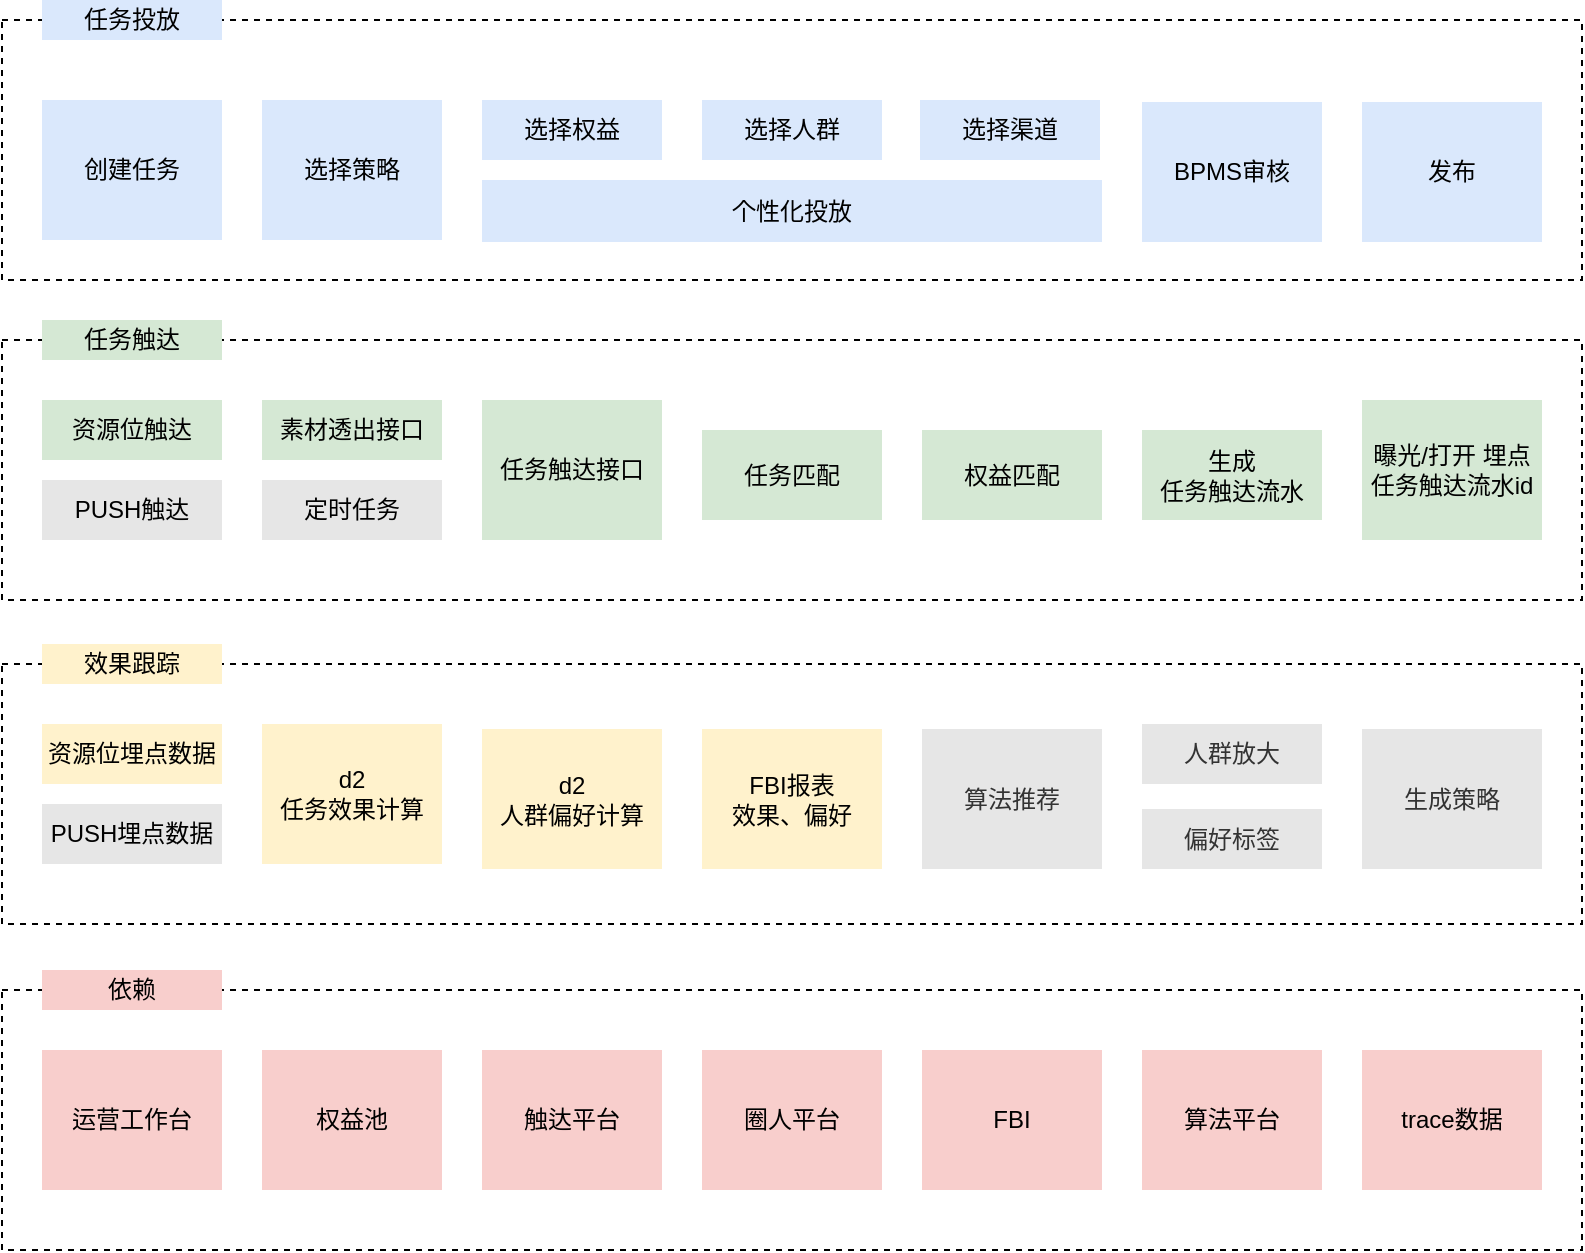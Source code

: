<mxfile version="13.3.0" type="github" pages="5">
  <diagram id="C5RBs43oDa-KdzZeNtuy" name="应用架构">
    <mxGraphModel dx="1152" dy="591" grid="1" gridSize="10" guides="1" tooltips="1" connect="1" arrows="1" fold="1" page="1" pageScale="1" pageWidth="827" pageHeight="1169" math="0" shadow="0">
      <root>
        <mxCell id="WIyWlLk6GJQsqaUBKTNV-0" />
        <mxCell id="WIyWlLk6GJQsqaUBKTNV-1" parent="WIyWlLk6GJQsqaUBKTNV-0" />
        <mxCell id="9ovW3u5wsRPhVOZ_OJPM-5" value="" style="rounded=0;whiteSpace=wrap;html=1;dashed=1;" parent="WIyWlLk6GJQsqaUBKTNV-1" vertex="1">
          <mxGeometry x="19" y="40" width="790" height="130" as="geometry" />
        </mxCell>
        <mxCell id="9ovW3u5wsRPhVOZ_OJPM-0" value="创建任务" style="rounded=0;whiteSpace=wrap;html=1;fillColor=#dae8fc;strokeColor=none;" parent="WIyWlLk6GJQsqaUBKTNV-1" vertex="1">
          <mxGeometry x="39" y="80" width="90" height="70" as="geometry" />
        </mxCell>
        <mxCell id="9ovW3u5wsRPhVOZ_OJPM-1" value="选择人群" style="rounded=0;whiteSpace=wrap;html=1;fillColor=#dae8fc;strokeColor=none;" parent="WIyWlLk6GJQsqaUBKTNV-1" vertex="1">
          <mxGeometry x="369" y="80" width="90" height="30" as="geometry" />
        </mxCell>
        <mxCell id="9ovW3u5wsRPhVOZ_OJPM-2" value="BPMS审核" style="rounded=0;whiteSpace=wrap;html=1;fillColor=#dae8fc;strokeColor=none;" parent="WIyWlLk6GJQsqaUBKTNV-1" vertex="1">
          <mxGeometry x="589" y="81" width="90" height="70" as="geometry" />
        </mxCell>
        <mxCell id="9ovW3u5wsRPhVOZ_OJPM-6" value="任务投放" style="rounded=0;whiteSpace=wrap;html=1;fillColor=#dae8fc;strokeColor=none;" parent="WIyWlLk6GJQsqaUBKTNV-1" vertex="1">
          <mxGeometry x="39" y="30" width="90" height="20" as="geometry" />
        </mxCell>
        <mxCell id="9ovW3u5wsRPhVOZ_OJPM-7" value="选择策略" style="rounded=0;whiteSpace=wrap;html=1;fillColor=#dae8fc;strokeColor=none;" parent="WIyWlLk6GJQsqaUBKTNV-1" vertex="1">
          <mxGeometry x="149" y="80" width="90" height="70" as="geometry" />
        </mxCell>
        <mxCell id="9ovW3u5wsRPhVOZ_OJPM-8" value="选择渠道" style="rounded=0;whiteSpace=wrap;html=1;fillColor=#dae8fc;strokeColor=none;" parent="WIyWlLk6GJQsqaUBKTNV-1" vertex="1">
          <mxGeometry x="478" y="80" width="90" height="30" as="geometry" />
        </mxCell>
        <mxCell id="9ovW3u5wsRPhVOZ_OJPM-9" value="选择权益" style="rounded=0;whiteSpace=wrap;html=1;fillColor=#dae8fc;strokeColor=none;" parent="WIyWlLk6GJQsqaUBKTNV-1" vertex="1">
          <mxGeometry x="259" y="80" width="90" height="30" as="geometry" />
        </mxCell>
        <mxCell id="9ovW3u5wsRPhVOZ_OJPM-10" value="个性化投放" style="rounded=0;whiteSpace=wrap;html=1;fillColor=#dae8fc;strokeColor=none;" parent="WIyWlLk6GJQsqaUBKTNV-1" vertex="1">
          <mxGeometry x="259" y="120" width="310" height="31" as="geometry" />
        </mxCell>
        <mxCell id="9ovW3u5wsRPhVOZ_OJPM-11" value="发布" style="rounded=0;whiteSpace=wrap;html=1;fillColor=#dae8fc;strokeColor=none;" parent="WIyWlLk6GJQsqaUBKTNV-1" vertex="1">
          <mxGeometry x="699" y="81" width="90" height="70" as="geometry" />
        </mxCell>
        <mxCell id="9ovW3u5wsRPhVOZ_OJPM-12" value="" style="rounded=0;whiteSpace=wrap;html=1;dashed=1;" parent="WIyWlLk6GJQsqaUBKTNV-1" vertex="1">
          <mxGeometry x="19" y="200" width="790" height="130" as="geometry" />
        </mxCell>
        <mxCell id="9ovW3u5wsRPhVOZ_OJPM-16" value="任务触达" style="rounded=0;whiteSpace=wrap;html=1;fillColor=#d5e8d4;strokeColor=none;" parent="WIyWlLk6GJQsqaUBKTNV-1" vertex="1">
          <mxGeometry x="39" y="190" width="90" height="20" as="geometry" />
        </mxCell>
        <mxCell id="9ovW3u5wsRPhVOZ_OJPM-26" value="资源位触达" style="rounded=0;whiteSpace=wrap;html=1;fillColor=#d5e8d4;strokeColor=none;" parent="WIyWlLk6GJQsqaUBKTNV-1" vertex="1">
          <mxGeometry x="39" y="230" width="90" height="30" as="geometry" />
        </mxCell>
        <mxCell id="9ovW3u5wsRPhVOZ_OJPM-27" value="素材透出接口" style="rounded=0;whiteSpace=wrap;html=1;fillColor=#d5e8d4;strokeColor=none;" parent="WIyWlLk6GJQsqaUBKTNV-1" vertex="1">
          <mxGeometry x="149" y="230" width="90" height="30" as="geometry" />
        </mxCell>
        <mxCell id="9ovW3u5wsRPhVOZ_OJPM-28" value="任务触达接口" style="rounded=0;whiteSpace=wrap;html=1;fillColor=#d5e8d4;strokeColor=none;" parent="WIyWlLk6GJQsqaUBKTNV-1" vertex="1">
          <mxGeometry x="259" y="230" width="90" height="70" as="geometry" />
        </mxCell>
        <mxCell id="9ovW3u5wsRPhVOZ_OJPM-29" value="PUSH触达" style="rounded=0;whiteSpace=wrap;html=1;fillColor=#E6E6E6;strokeColor=none;" parent="WIyWlLk6GJQsqaUBKTNV-1" vertex="1">
          <mxGeometry x="39" y="270" width="90" height="30" as="geometry" />
        </mxCell>
        <mxCell id="9ovW3u5wsRPhVOZ_OJPM-30" value="定时任务" style="rounded=0;whiteSpace=wrap;html=1;fillColor=#E6E6E6;strokeColor=none;" parent="WIyWlLk6GJQsqaUBKTNV-1" vertex="1">
          <mxGeometry x="149" y="270" width="90" height="30" as="geometry" />
        </mxCell>
        <mxCell id="9ovW3u5wsRPhVOZ_OJPM-31" value="任务匹配" style="rounded=0;whiteSpace=wrap;html=1;fillColor=#d5e8d4;strokeColor=none;" parent="WIyWlLk6GJQsqaUBKTNV-1" vertex="1">
          <mxGeometry x="369" y="245" width="90" height="45" as="geometry" />
        </mxCell>
        <mxCell id="9ovW3u5wsRPhVOZ_OJPM-32" value="权益匹配" style="rounded=0;whiteSpace=wrap;html=1;fillColor=#d5e8d4;strokeColor=none;" parent="WIyWlLk6GJQsqaUBKTNV-1" vertex="1">
          <mxGeometry x="479" y="245" width="90" height="45" as="geometry" />
        </mxCell>
        <mxCell id="9ovW3u5wsRPhVOZ_OJPM-35" value="生成&lt;br&gt;任务触达流水" style="rounded=0;whiteSpace=wrap;html=1;fillColor=#d5e8d4;strokeColor=none;" parent="WIyWlLk6GJQsqaUBKTNV-1" vertex="1">
          <mxGeometry x="589" y="245" width="90" height="45" as="geometry" />
        </mxCell>
        <mxCell id="9ovW3u5wsRPhVOZ_OJPM-36" value="曝光/打开 埋点任务触达流水id" style="rounded=0;whiteSpace=wrap;html=1;fillColor=#d5e8d4;strokeColor=none;" parent="WIyWlLk6GJQsqaUBKTNV-1" vertex="1">
          <mxGeometry x="699" y="230" width="90" height="70" as="geometry" />
        </mxCell>
        <mxCell id="9ovW3u5wsRPhVOZ_OJPM-38" value="" style="rounded=0;whiteSpace=wrap;html=1;dashed=1;" parent="WIyWlLk6GJQsqaUBKTNV-1" vertex="1">
          <mxGeometry x="19" y="362" width="790" height="130" as="geometry" />
        </mxCell>
        <mxCell id="9ovW3u5wsRPhVOZ_OJPM-39" value="效果跟踪" style="rounded=0;whiteSpace=wrap;html=1;fillColor=#fff2cc;strokeColor=none;" parent="WIyWlLk6GJQsqaUBKTNV-1" vertex="1">
          <mxGeometry x="39" y="352" width="90" height="20" as="geometry" />
        </mxCell>
        <mxCell id="9ovW3u5wsRPhVOZ_OJPM-40" value="资源位埋点数据" style="rounded=0;whiteSpace=wrap;html=1;fillColor=#fff2cc;strokeColor=none;" parent="WIyWlLk6GJQsqaUBKTNV-1" vertex="1">
          <mxGeometry x="39" y="392" width="90" height="30" as="geometry" />
        </mxCell>
        <mxCell id="9ovW3u5wsRPhVOZ_OJPM-42" value="d2&lt;br&gt;任务效果计算" style="rounded=0;whiteSpace=wrap;html=1;fillColor=#fff2cc;strokeColor=none;" parent="WIyWlLk6GJQsqaUBKTNV-1" vertex="1">
          <mxGeometry x="149" y="392" width="90" height="70" as="geometry" />
        </mxCell>
        <mxCell id="9ovW3u5wsRPhVOZ_OJPM-43" value="PUSH埋点数据" style="rounded=0;whiteSpace=wrap;html=1;fillColor=#E6E6E6;strokeColor=none;" parent="WIyWlLk6GJQsqaUBKTNV-1" vertex="1">
          <mxGeometry x="39" y="432" width="90" height="30" as="geometry" />
        </mxCell>
        <mxCell id="9ovW3u5wsRPhVOZ_OJPM-48" value="算法推荐" style="rounded=0;whiteSpace=wrap;html=1;fillColor=#E6E6E6;strokeColor=none;fontColor=#333333;" parent="WIyWlLk6GJQsqaUBKTNV-1" vertex="1">
          <mxGeometry x="479" y="394.5" width="90" height="70" as="geometry" />
        </mxCell>
        <mxCell id="9ovW3u5wsRPhVOZ_OJPM-60" value="d2&lt;br&gt;人群偏好计算" style="rounded=0;whiteSpace=wrap;html=1;fillColor=#fff2cc;strokeColor=none;" parent="WIyWlLk6GJQsqaUBKTNV-1" vertex="1">
          <mxGeometry x="259" y="394.5" width="90" height="70" as="geometry" />
        </mxCell>
        <mxCell id="9ovW3u5wsRPhVOZ_OJPM-62" value="FBI报表&lt;br&gt;效果、偏好" style="rounded=0;whiteSpace=wrap;html=1;fillColor=#fff2cc;strokeColor=none;" parent="WIyWlLk6GJQsqaUBKTNV-1" vertex="1">
          <mxGeometry x="369" y="394.5" width="90" height="70" as="geometry" />
        </mxCell>
        <mxCell id="9ovW3u5wsRPhVOZ_OJPM-63" value="人群放大" style="rounded=0;whiteSpace=wrap;html=1;fillColor=#E6E6E6;strokeColor=none;fontColor=#333333;" parent="WIyWlLk6GJQsqaUBKTNV-1" vertex="1">
          <mxGeometry x="589" y="392" width="90" height="30" as="geometry" />
        </mxCell>
        <mxCell id="9ovW3u5wsRPhVOZ_OJPM-64" value="生成策略" style="rounded=0;whiteSpace=wrap;html=1;fillColor=#E6E6E6;strokeColor=none;fontColor=#333333;" parent="WIyWlLk6GJQsqaUBKTNV-1" vertex="1">
          <mxGeometry x="699" y="394.5" width="90" height="70" as="geometry" />
        </mxCell>
        <mxCell id="9ovW3u5wsRPhVOZ_OJPM-65" value="偏好标签" style="rounded=0;whiteSpace=wrap;html=1;fillColor=#E6E6E6;strokeColor=none;fontColor=#333333;" parent="WIyWlLk6GJQsqaUBKTNV-1" vertex="1">
          <mxGeometry x="589" y="434.5" width="90" height="30" as="geometry" />
        </mxCell>
        <mxCell id="H4fOXFr-arFQLoANJNRy-0" value="" style="rounded=0;whiteSpace=wrap;html=1;dashed=1;" parent="WIyWlLk6GJQsqaUBKTNV-1" vertex="1">
          <mxGeometry x="19" y="525" width="790" height="130" as="geometry" />
        </mxCell>
        <mxCell id="H4fOXFr-arFQLoANJNRy-1" value="依赖" style="rounded=0;whiteSpace=wrap;html=1;fillColor=#f8cecc;strokeColor=none;" parent="WIyWlLk6GJQsqaUBKTNV-1" vertex="1">
          <mxGeometry x="39" y="515" width="90" height="20" as="geometry" />
        </mxCell>
        <mxCell id="H4fOXFr-arFQLoANJNRy-3" value="触达平台" style="rounded=0;whiteSpace=wrap;html=1;fillColor=#f8cecc;strokeColor=none;" parent="WIyWlLk6GJQsqaUBKTNV-1" vertex="1">
          <mxGeometry x="259" y="555" width="90" height="70" as="geometry" />
        </mxCell>
        <mxCell id="H4fOXFr-arFQLoANJNRy-6" value="圈人平台" style="rounded=0;whiteSpace=wrap;html=1;fillColor=#f8cecc;strokeColor=none;" parent="WIyWlLk6GJQsqaUBKTNV-1" vertex="1">
          <mxGeometry x="369" y="555" width="90" height="70" as="geometry" />
        </mxCell>
        <mxCell id="H4fOXFr-arFQLoANJNRy-7" value="FBI" style="rounded=0;whiteSpace=wrap;html=1;fillColor=#f8cecc;strokeColor=none;" parent="WIyWlLk6GJQsqaUBKTNV-1" vertex="1">
          <mxGeometry x="479" y="555" width="90" height="70" as="geometry" />
        </mxCell>
        <mxCell id="H4fOXFr-arFQLoANJNRy-11" value="权益池" style="rounded=0;whiteSpace=wrap;html=1;fillColor=#f8cecc;strokeColor=none;" parent="WIyWlLk6GJQsqaUBKTNV-1" vertex="1">
          <mxGeometry x="149" y="555" width="90" height="70" as="geometry" />
        </mxCell>
        <mxCell id="H4fOXFr-arFQLoANJNRy-14" value="算法平台" style="rounded=0;whiteSpace=wrap;html=1;fillColor=#f8cecc;strokeColor=none;" parent="WIyWlLk6GJQsqaUBKTNV-1" vertex="1">
          <mxGeometry x="589" y="555" width="90" height="70" as="geometry" />
        </mxCell>
        <mxCell id="H4fOXFr-arFQLoANJNRy-15" value="运营工作台" style="rounded=0;whiteSpace=wrap;html=1;fillColor=#f8cecc;strokeColor=none;" parent="WIyWlLk6GJQsqaUBKTNV-1" vertex="1">
          <mxGeometry x="39" y="555" width="90" height="70" as="geometry" />
        </mxCell>
        <mxCell id="H4fOXFr-arFQLoANJNRy-16" value="trace数据" style="rounded=0;whiteSpace=wrap;html=1;fillColor=#f8cecc;strokeColor=none;" parent="WIyWlLk6GJQsqaUBKTNV-1" vertex="1">
          <mxGeometry x="699" y="555" width="90" height="70" as="geometry" />
        </mxCell>
      </root>
    </mxGraphModel>
  </diagram>
  <diagram id="CDjk4Om2ZdkvhCIMZ349" name="ER图">
    
    <mxGraphModel dx="2306" dy="1131" grid="1" gridSize="10" guides="1" tooltips="1" connect="1" arrows="1" fold="1" page="1" pageScale="1" pageWidth="827" pageHeight="1169" math="0" shadow="0">
      
      <root>
        
        <mxCell id="rNs8w5V5gZENrI2ZMU0C-0" />
        
        <mxCell id="rNs8w5V5gZENrI2ZMU0C-1" parent="rNs8w5V5gZENrI2ZMU0C-0" />
        
        <mxCell id="3-wZ1371RCJKVysMCvjc-0" value="&lt;div style=&quot;box-sizing: border-box ; width: 100% ; background: #e4e4e4 ; padding: 2px&quot;&gt;grow_task（任务表）&lt;/div&gt;&lt;table style=&quot;width: 100% ; font-size: 1em&quot; cellpadding=&quot;2&quot; cellspacing=&quot;0&quot;&gt;&lt;tbody&gt;&lt;tr&gt;&lt;td&gt;PK&lt;/td&gt;&lt;td&gt;id&lt;/td&gt;&lt;/tr&gt;&lt;tr&gt;&lt;td&gt;&lt;br&gt;&lt;/td&gt;&lt;td&gt;name&lt;/td&gt;&lt;/tr&gt;&lt;tr&gt;&lt;td&gt;&lt;br&gt;&lt;/td&gt;&lt;td&gt;type&lt;/td&gt;&lt;/tr&gt;&lt;tr&gt;&lt;td&gt;&lt;/td&gt;&lt;td&gt;status&lt;/td&gt;&lt;/tr&gt;&lt;/tbody&gt;&lt;/table&gt;" style="verticalAlign=top;align=left;overflow=fill;html=1;" parent="rNs8w5V5gZENrI2ZMU0C-1" vertex="1">
          
          <mxGeometry x="100" y="146" width="150" height="90" as="geometry" />
          
        </mxCell>
        
        <mxCell id="3-wZ1371RCJKVysMCvjc-1" value="&lt;div style=&quot;box-sizing: border-box ; width: 100% ; background: #e4e4e4 ; padding: 2px&quot;&gt;grow_task_relation（任务关联表）&lt;/div&gt;&lt;table style=&quot;width: 100% ; font-size: 1em&quot; cellpadding=&quot;2&quot; cellspacing=&quot;0&quot;&gt;&lt;tbody&gt;&lt;tr&gt;&lt;td&gt;PK&lt;/td&gt;&lt;td&gt;id&lt;/td&gt;&lt;/tr&gt;&lt;tr&gt;&lt;td&gt;FK1&lt;/td&gt;&lt;td&gt;grow_task_id&lt;/td&gt;&lt;/tr&gt;&lt;tr&gt;&lt;td&gt;FK2&lt;/td&gt;&lt;td&gt;relation_type&lt;/td&gt;&lt;/tr&gt;&lt;tr&gt;&lt;td&gt;FK2&lt;/td&gt;&lt;td&gt;relation_id&lt;br&gt;&lt;/td&gt;&lt;/tr&gt;&lt;tr&gt;&lt;td&gt;&lt;br&gt;&lt;/td&gt;&lt;td&gt;status&lt;/td&gt;&lt;/tr&gt;&lt;/tbody&gt;&lt;/table&gt;" style="verticalAlign=top;align=left;overflow=fill;html=1;" parent="rNs8w5V5gZENrI2ZMU0C-1" vertex="1">
          
          <mxGeometry x="374" y="125" width="200" height="120" as="geometry" />
          
        </mxCell>
        
        <mxCell id="3-wZ1371RCJKVysMCvjc-8" value="&lt;div style=&quot;box-sizing: border-box ; width: 100% ; background: #e4e4e4 ; padding: 2px&quot;&gt;grow_right（权益表）&lt;/div&gt;&lt;table style=&quot;width: 100% ; font-size: 1em&quot; cellpadding=&quot;2&quot; cellspacing=&quot;0&quot;&gt;&lt;tbody&gt;&lt;tr&gt;&lt;td&gt;PK&lt;/td&gt;&lt;td&gt;id&lt;/td&gt;&lt;/tr&gt;&lt;tr&gt;&lt;td&gt;&lt;br&gt;&lt;/td&gt;&lt;td&gt;name&lt;/td&gt;&lt;/tr&gt;&lt;tr&gt;&lt;td&gt;FK1&lt;/td&gt;&lt;td&gt;relation_type&lt;/td&gt;&lt;/tr&gt;&lt;tr&gt;&lt;td&gt;FK1&lt;/td&gt;&lt;td&gt;relation_id&lt;br&gt;&lt;/td&gt;&lt;/tr&gt;&lt;tr&gt;&lt;td&gt;&lt;br&gt;&lt;/td&gt;&lt;td&gt;type&lt;/td&gt;&lt;/tr&gt;&lt;tr&gt;&lt;td&gt;&lt;br&gt;&lt;/td&gt;&lt;td&gt;status&lt;/td&gt;&lt;/tr&gt;&lt;/tbody&gt;&lt;/table&gt;" style="verticalAlign=top;align=left;overflow=fill;html=1;" parent="rNs8w5V5gZENrI2ZMU0C-1" vertex="1">
          
          <mxGeometry x="706" y="10" width="180" height="130" as="geometry" />
          
        </mxCell>
        
        <mxCell id="3-wZ1371RCJKVysMCvjc-9" value="&lt;div style=&quot;box-sizing: border-box ; width: 100% ; background: #e4e4e4 ; padding: 2px&quot;&gt;grow_crowd（人群表）&lt;/div&gt;&lt;table style=&quot;width: 100% ; font-size: 1em&quot; cellpadding=&quot;2&quot; cellspacing=&quot;0&quot;&gt;&lt;tbody&gt;&lt;tr&gt;&lt;td&gt;PK&lt;/td&gt;&lt;td&gt;id&lt;/td&gt;&lt;/tr&gt;&lt;tr&gt;&lt;td&gt;FK1&lt;/td&gt;&lt;td&gt;crowd_id&lt;/td&gt;&lt;/tr&gt;&lt;tr&gt;&lt;td&gt;&lt;/td&gt;&lt;td&gt;name&lt;/td&gt;&lt;/tr&gt;&lt;tr&gt;&lt;td&gt;&lt;br&gt;&lt;/td&gt;&lt;td&gt;status&lt;/td&gt;&lt;/tr&gt;&lt;/tbody&gt;&lt;/table&gt;" style="verticalAlign=top;align=left;overflow=fill;html=1;" parent="rNs8w5V5gZENrI2ZMU0C-1" vertex="1">
          
          <mxGeometry x="706" y="170" width="180" height="100" as="geometry" />
          
        </mxCell>
        
        <mxCell id="3-wZ1371RCJKVysMCvjc-10" value="&lt;div style=&quot;box-sizing: border-box ; width: 100% ; background: #e4e4e4 ; padding: 2px&quot;&gt;grow_channel（渠道表）&lt;/div&gt;&lt;table style=&quot;width: 100% ; font-size: 1em&quot; cellpadding=&quot;2&quot; cellspacing=&quot;0&quot;&gt;&lt;tbody&gt;&lt;tr&gt;&lt;td&gt;PK&lt;/td&gt;&lt;td&gt;id&lt;/td&gt;&lt;/tr&gt;&lt;tr&gt;&lt;td&gt;&lt;br&gt;&lt;/td&gt;&lt;td&gt;name&lt;/td&gt;&lt;/tr&gt;&lt;tr&gt;&lt;td&gt;&lt;/td&gt;&lt;td&gt;type&lt;/td&gt;&lt;/tr&gt;&lt;tr&gt;&lt;td&gt;&lt;br&gt;&lt;/td&gt;&lt;td&gt;status&lt;/td&gt;&lt;/tr&gt;&lt;/tbody&gt;&lt;/table&gt;" style="verticalAlign=top;align=left;overflow=fill;html=1;" parent="rNs8w5V5gZENrI2ZMU0C-1" vertex="1">
          
          <mxGeometry x="706" y="300" width="180" height="90" as="geometry" />
          
        </mxCell>
        
        <mxCell id="3-wZ1371RCJKVysMCvjc-11" value="&lt;div style=&quot;box-sizing: border-box ; width: 100% ; background: #e4e4e4 ; padding: 2px&quot;&gt;grow_task_touch_detail（任务触达流水表）&lt;/div&gt;&lt;table style=&quot;width: 100% ; font-size: 1em&quot; cellpadding=&quot;2&quot; cellspacing=&quot;0&quot;&gt;&lt;tbody&gt;&lt;tr&gt;&lt;td&gt;PK&lt;/td&gt;&lt;td&gt;id&lt;/td&gt;&lt;/tr&gt;&lt;tr&gt;&lt;td&gt;&lt;br&gt;&lt;/td&gt;&lt;td&gt;user_id&lt;/td&gt;&lt;/tr&gt;&lt;tr&gt;&lt;td&gt;FK1&lt;/td&gt;&lt;td&gt;grow_task_id&lt;/td&gt;&lt;/tr&gt;&lt;tr&gt;&lt;td&gt;FK2&lt;br&gt;&lt;/td&gt;&lt;td&gt;grow_channel_id&lt;br&gt;&lt;/td&gt;&lt;/tr&gt;&lt;tr&gt;&lt;td&gt;FK3&lt;/td&gt;&lt;td&gt;grow_crowd_id&lt;br&gt;&lt;/td&gt;&lt;/tr&gt;&lt;tr&gt;&lt;td&gt;FK4&lt;/td&gt;&lt;td&gt;grow_right_id&lt;br&gt;&lt;/td&gt;&lt;/tr&gt;&lt;tr&gt;&lt;td&gt;&lt;br&gt;&lt;/td&gt;&lt;td&gt;&lt;br&gt;&lt;/td&gt;&lt;/tr&gt;&lt;tr&gt;&lt;td&gt;&lt;br&gt;&lt;/td&gt;&lt;td&gt;&lt;br&gt;&lt;/td&gt;&lt;/tr&gt;&lt;/tbody&gt;&lt;/table&gt;" style="verticalAlign=top;align=left;overflow=fill;html=1;" parent="rNs8w5V5gZENrI2ZMU0C-1" vertex="1">
          
          <mxGeometry x="374" y="340" width="240" height="140" as="geometry" />
          
        </mxCell>
        
        <mxCell id="3-wZ1371RCJKVysMCvjc-12" value="" style="endArrow=open;html=1;endSize=12;startArrow=diamondThin;startSize=14;startFill=0;edgeStyle=orthogonalEdgeStyle;entryX=1;entryY=0.333;entryDx=0;entryDy=0;entryPerimeter=0;" parent="rNs8w5V5gZENrI2ZMU0C-1" edge="1">
          
          <mxGeometry relative="1" as="geometry">
            
            <mxPoint x="364" y="170" as="sourcePoint" />
            
            <mxPoint x="254" y="169.97" as="targetPoint" />
            
          </mxGeometry>
          
        </mxCell>
        
        <mxCell id="3-wZ1371RCJKVysMCvjc-13" value="0..n" style="resizable=0;html=1;align=left;verticalAlign=top;labelBackgroundColor=#ffffff;fontSize=10;" parent="3-wZ1371RCJKVysMCvjc-12" connectable="0" vertex="1">
          
          <mxGeometry x="-1" relative="1" as="geometry">
            
            <mxPoint x="-30" as="offset" />
            
          </mxGeometry>
          
        </mxCell>
        
        <mxCell id="3-wZ1371RCJKVysMCvjc-14" value="1" style="resizable=0;html=1;align=right;verticalAlign=top;labelBackgroundColor=#ffffff;fontSize=10;" parent="3-wZ1371RCJKVysMCvjc-12" connectable="0" vertex="1">
          
          <mxGeometry x="1" relative="1" as="geometry">
            
            <mxPoint x="20" as="offset" />
            
          </mxGeometry>
          
        </mxCell>
        
        <mxCell id="3-wZ1371RCJKVysMCvjc-19" value="" style="endArrow=block;endFill=1;html=1;edgeStyle=orthogonalEdgeStyle;align=left;verticalAlign=top;entryX=0;entryY=0.25;entryDx=0;entryDy=0;" parent="rNs8w5V5gZENrI2ZMU0C-1" target="3-wZ1371RCJKVysMCvjc-8" edge="1">
          
          <mxGeometry x="-1" relative="1" as="geometry">
            
            <mxPoint x="574" y="200" as="sourcePoint" />
            
            <mxPoint x="614" y="110" as="targetPoint" />
            
          </mxGeometry>
          
        </mxCell>
        
        <mxCell id="3-wZ1371RCJKVysMCvjc-20" value="1" style="resizable=0;html=1;align=left;verticalAlign=bottom;labelBackgroundColor=#ffffff;fontSize=10;" parent="3-wZ1371RCJKVysMCvjc-19" connectable="0" vertex="1">
          
          <mxGeometry x="-1" relative="1" as="geometry" />
          
        </mxCell>
        
        <mxCell id="3-wZ1371RCJKVysMCvjc-27" value="" style="endArrow=block;endFill=1;html=1;edgeStyle=orthogonalEdgeStyle;align=left;verticalAlign=top;" parent="rNs8w5V5gZENrI2ZMU0C-1" edge="1">
          
          <mxGeometry x="-1" relative="1" as="geometry">
            
            <mxPoint x="574" y="200" as="sourcePoint" />
            
            <mxPoint x="704" y="200" as="targetPoint" />
            
          </mxGeometry>
          
        </mxCell>
        
        <mxCell id="3-wZ1371RCJKVysMCvjc-28" value="" style="resizable=0;html=1;align=left;verticalAlign=bottom;labelBackgroundColor=#ffffff;fontSize=10;" parent="3-wZ1371RCJKVysMCvjc-27" connectable="0" vertex="1">
          
          <mxGeometry x="-1" relative="1" as="geometry" />
          
        </mxCell>
        
        <mxCell id="3-wZ1371RCJKVysMCvjc-29" value="" style="endArrow=block;endFill=1;html=1;edgeStyle=orthogonalEdgeStyle;align=left;verticalAlign=top;entryX=0;entryY=0.25;entryDx=0;entryDy=0;" parent="rNs8w5V5gZENrI2ZMU0C-1" target="3-wZ1371RCJKVysMCvjc-10" edge="1">
          
          <mxGeometry x="-1" relative="1" as="geometry">
            
            <mxPoint x="574" y="200" as="sourcePoint" />
            
            <mxPoint x="734" y="200" as="targetPoint" />
            
          </mxGeometry>
          
        </mxCell>
        
        <mxCell id="3-wZ1371RCJKVysMCvjc-30" value="1" style="resizable=0;html=1;align=left;verticalAlign=bottom;labelBackgroundColor=#ffffff;fontSize=10;" parent="3-wZ1371RCJKVysMCvjc-29" connectable="0" vertex="1">
          
          <mxGeometry x="-1" relative="1" as="geometry" />
          
        </mxCell>
        
        <mxCell id="3-wZ1371RCJKVysMCvjc-31" value="" style="endArrow=open;html=1;endSize=12;startArrow=diamondThin;startSize=14;startFill=0;edgeStyle=orthogonalEdgeStyle;exitX=-0.021;exitY=0.45;exitDx=0;exitDy=0;exitPerimeter=0;" parent="rNs8w5V5gZENrI2ZMU0C-1" source="3-wZ1371RCJKVysMCvjc-11" edge="1">
          
          <mxGeometry relative="1" as="geometry">
            
            <mxPoint x="264" y="230.03" as="sourcePoint" />
            
            <mxPoint x="254" y="170" as="targetPoint" />
            
            <Array as="points">
              
              <mxPoint x="284" y="403" />
              
              <mxPoint x="284" y="170" />
              
            </Array>
            
          </mxGeometry>
          
        </mxCell>
        
        <mxCell id="3-wZ1371RCJKVysMCvjc-32" value="0..n" style="resizable=0;html=1;align=left;verticalAlign=top;labelBackgroundColor=#ffffff;fontSize=10;" parent="3-wZ1371RCJKVysMCvjc-31" connectable="0" vertex="1">
          
          <mxGeometry x="-1" relative="1" as="geometry">
            
            <mxPoint x="-40" y="-30" as="offset" />
            
          </mxGeometry>
          
        </mxCell>
        
        <mxCell id="3-wZ1371RCJKVysMCvjc-33" value="1" style="resizable=0;html=1;align=right;verticalAlign=top;labelBackgroundColor=#ffffff;fontSize=10;" parent="3-wZ1371RCJKVysMCvjc-31" connectable="0" vertex="1">
          
          <mxGeometry x="1" relative="1" as="geometry">
            
            <mxPoint x="20" as="offset" />
            
          </mxGeometry>
          
        </mxCell>
        
        <mxCell id="3-wZ1371RCJKVysMCvjc-34" value="&lt;div style=&quot;box-sizing: border-box ; width: 100% ; background: #e4e4e4 ; padding: 2px&quot;&gt;dwd_grow_task_result_detail（任务效果流水表）&lt;/div&gt;&lt;table style=&quot;width: 100% ; font-size: 1em&quot; cellpadding=&quot;2&quot; cellspacing=&quot;0&quot;&gt;&lt;tbody&gt;&lt;tr&gt;&lt;td&gt;PK&lt;/td&gt;&lt;td&gt;grow_task_touch_detail_id&lt;/td&gt;&lt;/tr&gt;&lt;tr&gt;&lt;td&gt;&lt;br&gt;&lt;/td&gt;&lt;td&gt;user_id&lt;/td&gt;&lt;/tr&gt;&lt;tr&gt;&lt;td&gt;&lt;/td&gt;&lt;td&gt;grow_task_id&lt;/td&gt;&lt;/tr&gt;&lt;tr&gt;&lt;td&gt;&lt;br&gt;&lt;/td&gt;&lt;td&gt;grow_channel_id&lt;br&gt;&lt;/td&gt;&lt;/tr&gt;&lt;tr&gt;&lt;td&gt;&lt;br&gt;&lt;/td&gt;&lt;td&gt;grow_crowd_id&lt;br&gt;&lt;/td&gt;&lt;/tr&gt;&lt;tr&gt;&lt;td&gt;&lt;br&gt;&lt;/td&gt;&lt;td&gt;grow_right_id&lt;br&gt;&lt;/td&gt;&lt;/tr&gt;&lt;tr&gt;&lt;td&gt;&lt;br&gt;&lt;/td&gt;&lt;td&gt;touch_times&lt;br&gt;&lt;/td&gt;&lt;/tr&gt;&lt;tr&gt;&lt;td&gt;&lt;br&gt;&lt;/td&gt;&lt;td&gt;open_times&lt;br&gt;&lt;/td&gt;&lt;/tr&gt;&lt;tr&gt;&lt;td&gt;&lt;br&gt;&lt;/td&gt;&lt;td&gt;join_times&lt;br&gt;&lt;/td&gt;&lt;/tr&gt;&lt;/tbody&gt;&lt;/table&gt;" style="verticalAlign=top;align=left;overflow=fill;html=1;" parent="rNs8w5V5gZENrI2ZMU0C-1" vertex="1">
          
          <mxGeometry x="100" y="540" width="270" height="210" as="geometry" />
          
        </mxCell>
        
        <mxCell id="3-wZ1371RCJKVysMCvjc-35" value="MYSQL" style="rounded=0;whiteSpace=wrap;html=1;" parent="rNs8w5V5gZENrI2ZMU0C-1" vertex="1">
          
          <mxGeometry width="60" height="90" as="geometry" />
          
        </mxCell>
        
        <mxCell id="3-wZ1371RCJKVysMCvjc-36" value="ODPS" style="rounded=0;whiteSpace=wrap;html=1;" parent="rNs8w5V5gZENrI2ZMU0C-1" vertex="1">
          
          <mxGeometry y="480" width="60" height="100" as="geometry" />
          
        </mxCell>
        
        <mxCell id="3-wZ1371RCJKVysMCvjc-37" value="&lt;div style=&quot;box-sizing: border-box ; width: 100% ; background: #e4e4e4 ; padding: 2px&quot;&gt;dwd_grow_task_result_crowd（人群任务效果表）&lt;/div&gt;&lt;table style=&quot;width: 100% ; font-size: 1em&quot; cellpadding=&quot;2&quot; cellspacing=&quot;0&quot;&gt;&lt;tbody&gt;&lt;tr&gt;&lt;td&gt;&lt;br&gt;&lt;/td&gt;&lt;td&gt;grow_task_id&lt;/td&gt;&lt;/tr&gt;&lt;tr&gt;&lt;td&gt;&lt;br&gt;&lt;/td&gt;&lt;td&gt;grow_crowd_id&lt;/td&gt;&lt;/tr&gt;&lt;tr&gt;&lt;td&gt;&lt;/td&gt;&lt;td&gt;grow_channel_id&lt;/td&gt;&lt;/tr&gt;&lt;tr&gt;&lt;td&gt;&lt;br&gt;&lt;/td&gt;&lt;td&gt;grow_right_id&lt;br&gt;&lt;/td&gt;&lt;/tr&gt;&lt;tr&gt;&lt;td&gt;&lt;br&gt;&lt;/td&gt;&lt;td&gt;touch_times&lt;br&gt;&lt;/td&gt;&lt;/tr&gt;&lt;tr&gt;&lt;td&gt;&lt;br&gt;&lt;/td&gt;&lt;td&gt;touch_percent&lt;br&gt;&lt;/td&gt;&lt;/tr&gt;&lt;tr&gt;&lt;td&gt;&lt;br&gt;&lt;/td&gt;&lt;td&gt;open_times&lt;br&gt;&lt;/td&gt;&lt;/tr&gt;&lt;tr&gt;&lt;td&gt;&lt;br&gt;&lt;/td&gt;&lt;td&gt;open_percent&lt;br&gt;&lt;/td&gt;&lt;/tr&gt;&lt;tr&gt;&lt;td&gt;&lt;br&gt;&lt;/td&gt;&lt;td&gt;join_times&lt;br&gt;&lt;/td&gt;&lt;/tr&gt;&lt;tr&gt;&lt;td&gt;&lt;br&gt;&lt;/td&gt;&lt;td&gt;join_percent&lt;br&gt;&lt;/td&gt;&lt;/tr&gt;&lt;/tbody&gt;&lt;/table&gt;" style="verticalAlign=top;align=left;overflow=fill;html=1;" parent="rNs8w5V5gZENrI2ZMU0C-1" vertex="1">
          
          <mxGeometry x="606" y="540" width="280" height="210" as="geometry" />
          
        </mxCell>
        
        <mxCell id="3-wZ1371RCJKVysMCvjc-38" value="group by" style="endArrow=open;html=1;endSize=12;startArrow=diamondThin;startSize=14;startFill=0;edgeStyle=orthogonalEdgeStyle;entryX=0;entryY=0.25;entryDx=0;entryDy=0;" parent="rNs8w5V5gZENrI2ZMU0C-1" source="3-wZ1371RCJKVysMCvjc-34" target="3-wZ1371RCJKVysMCvjc-37" edge="1">
          
          <mxGeometry relative="1" as="geometry">
            
            <mxPoint x="370" y="645" as="sourcePoint" />
            
            <mxPoint x="530" y="645" as="targetPoint" />
            
          </mxGeometry>
          
        </mxCell>
        
        <mxCell id="3-wZ1371RCJKVysMCvjc-39" value="1" style="resizable=0;html=1;align=left;verticalAlign=top;labelBackgroundColor=#ffffff;fontSize=10;" parent="3-wZ1371RCJKVysMCvjc-38" connectable="0" vertex="1">
          
          <mxGeometry x="-1" relative="1" as="geometry">
            
            <mxPoint x="10" as="offset" />
            
          </mxGeometry>
          
        </mxCell>
        
        <mxCell id="3-wZ1371RCJKVysMCvjc-40" value="&lt;span style=&quot;text-align: left&quot;&gt;0..n&lt;/span&gt;" style="resizable=0;html=1;align=right;verticalAlign=top;labelBackgroundColor=#ffffff;fontSize=10;" parent="3-wZ1371RCJKVysMCvjc-38" connectable="0" vertex="1">
          
          <mxGeometry x="1" relative="1" as="geometry">
            
            <mxPoint x="-10.5" as="offset" />
            
          </mxGeometry>
          
        </mxCell>
        
        <mxCell id="3-wZ1371RCJKVysMCvjc-41" value="&lt;div style=&quot;box-sizing: border-box ; width: 100% ; background: #e4e4e4 ; padding: 2px&quot;&gt;dwd_grow_task_preference（会员偏好表）&lt;/div&gt;&lt;table style=&quot;width: 100% ; font-size: 1em&quot; cellpadding=&quot;2&quot; cellspacing=&quot;0&quot;&gt;&lt;tbody&gt;&lt;tr&gt;&lt;td&gt;&lt;br&gt;&lt;/td&gt;&lt;td&gt;user_id&lt;/td&gt;&lt;/tr&gt;&lt;tr&gt;&lt;td&gt;&lt;br&gt;&lt;/td&gt;&lt;td&gt;grow_crowd_id&lt;/td&gt;&lt;/tr&gt;&lt;tr&gt;&lt;td&gt;&lt;/td&gt;&lt;td&gt;relation_type&lt;/td&gt;&lt;/tr&gt;&lt;tr&gt;&lt;td&gt;&lt;br&gt;&lt;/td&gt;&lt;td&gt;relation_id&lt;br&gt;&lt;/td&gt;&lt;/tr&gt;&lt;tr&gt;&lt;td&gt;&lt;br&gt;&lt;/td&gt;&lt;td&gt;score&lt;br&gt;&lt;/td&gt;&lt;/tr&gt;&lt;/tbody&gt;&lt;/table&gt;" style="verticalAlign=top;align=left;overflow=fill;html=1;" parent="rNs8w5V5gZENrI2ZMU0C-1" vertex="1">
          
          <mxGeometry x="100" y="810" width="270" height="110" as="geometry" />
          
        </mxCell>
        
        <mxCell id="3-wZ1371RCJKVysMCvjc-42" value="&lt;div style=&quot;box-sizing: border-box ; width: 100% ; background: #e4e4e4 ; padding: 2px&quot;&gt;dwd_grow_task_preference_crowd（人群偏好表）&lt;/div&gt;&lt;table style=&quot;width: 100% ; font-size: 1em&quot; cellpadding=&quot;2&quot; cellspacing=&quot;0&quot;&gt;&lt;tbody&gt;&lt;tr&gt;&lt;td&gt;&lt;br&gt;&lt;/td&gt;&lt;td&gt;grow_crowd_id&lt;/td&gt;&lt;/tr&gt;&lt;tr&gt;&lt;td&gt;&lt;br&gt;&lt;/td&gt;&lt;td&gt;relation_type&lt;/td&gt;&lt;/tr&gt;&lt;tr&gt;&lt;td&gt;&lt;/td&gt;&lt;td&gt;relation_id&lt;/td&gt;&lt;/tr&gt;&lt;tr&gt;&lt;td&gt;&lt;br&gt;&lt;/td&gt;&lt;td&gt;score&lt;br&gt;&lt;/td&gt;&lt;/tr&gt;&lt;/tbody&gt;&lt;/table&gt;" style="verticalAlign=top;align=left;overflow=fill;html=1;" parent="rNs8w5V5gZENrI2ZMU0C-1" vertex="1">
          
          <mxGeometry x="606" y="821" width="280" height="90" as="geometry" />
          
        </mxCell>
        
        <mxCell id="3-wZ1371RCJKVysMCvjc-44" value="group by" style="endArrow=open;html=1;endSize=12;startArrow=diamondThin;startSize=14;startFill=0;edgeStyle=orthogonalEdgeStyle;entryX=-0.01;entryY=0.333;entryDx=0;entryDy=0;entryPerimeter=0;" parent="rNs8w5V5gZENrI2ZMU0C-1" target="3-wZ1371RCJKVysMCvjc-42" edge="1">
          
          <mxGeometry relative="1" as="geometry">
            
            <mxPoint x="370" y="851" as="sourcePoint" />
            
            <mxPoint x="510" y="800" as="targetPoint" />
            
          </mxGeometry>
          
        </mxCell>
        
        <mxCell id="3-wZ1371RCJKVysMCvjc-45" value="1" style="resizable=0;html=1;align=left;verticalAlign=top;labelBackgroundColor=#ffffff;fontSize=10;" parent="3-wZ1371RCJKVysMCvjc-44" connectable="0" vertex="1">
          
          <mxGeometry x="-1" relative="1" as="geometry">
            
            <mxPoint x="10" as="offset" />
            
          </mxGeometry>
          
        </mxCell>
        
        <mxCell id="3-wZ1371RCJKVysMCvjc-46" value="&lt;span style=&quot;text-align: left&quot;&gt;0..n&lt;/span&gt;" style="resizable=0;html=1;align=right;verticalAlign=top;labelBackgroundColor=#ffffff;fontSize=10;" parent="3-wZ1371RCJKVysMCvjc-44" connectable="0" vertex="1">
          
          <mxGeometry x="1" relative="1" as="geometry">
            
            <mxPoint x="-10.5" as="offset" />
            
          </mxGeometry>
          
        </mxCell>
        
      </root>
      
    </mxGraphModel>
    
  </diagram>
  <diagram id="EmDjJf99zvH2K2Bu_JV5" name="排期计划">
    
    <mxGraphModel dx="2306" dy="1131" grid="1" gridSize="10" guides="1" tooltips="1" connect="1" arrows="1" fold="1" page="1" pageScale="1" pageWidth="827" pageHeight="1169" math="0" shadow="0">
      
      <root>
        
        <mxCell id="XavXb-EXdznzJKwrtFlP-0" />
        
        <mxCell id="XavXb-EXdznzJKwrtFlP-1" parent="XavXb-EXdznzJKwrtFlP-0" />
        
        <mxCell id="ntyOeVK9D1UQmp_Ov8xf-3" value="06.19&lt;br&gt;&lt;br&gt;全部功能提测" style="rounded=0;whiteSpace=wrap;html=1;fillColor=#9AC7BF;strokeColor=none;" parent="XavXb-EXdznzJKwrtFlP-1" vertex="1">
          
          <mxGeometry x="470" y="80" width="91" height="70" as="geometry" />
          
        </mxCell>
        
        <mxCell id="ntyOeVK9D1UQmp_Ov8xf-8" value="" style="edgeStyle=orthogonalEdgeStyle;rounded=0;orthogonalLoop=1;jettySize=auto;html=1;" parent="XavXb-EXdznzJKwrtFlP-1" source="ntyOeVK9D1UQmp_Ov8xf-0" target="ntyOeVK9D1UQmp_Ov8xf-7" edge="1">
          
          <mxGeometry relative="1" as="geometry" />
          
        </mxCell>
        
        <mxCell id="ntyOeVK9D1UQmp_Ov8xf-0" value="06.04&lt;br&gt;&lt;br&gt;KO" style="rounded=0;whiteSpace=wrap;html=1;fillColor=#D5E8D4;strokeColor=none;" parent="XavXb-EXdznzJKwrtFlP-1" vertex="1">
          
          <mxGeometry x="39" y="80" width="91" height="70" as="geometry" />
          
        </mxCell>
        
        <mxCell id="ntyOeVK9D1UQmp_Ov8xf-4" value="" style="edgeStyle=orthogonalEdgeStyle;rounded=0;orthogonalLoop=1;jettySize=auto;html=1;" parent="XavXb-EXdznzJKwrtFlP-1" source="ntyOeVK9D1UQmp_Ov8xf-1" target="ntyOeVK9D1UQmp_Ov8xf-3" edge="1">
          
          <mxGeometry relative="1" as="geometry" />
          
        </mxCell>
        
        <mxCell id="ntyOeVK9D1UQmp_Ov8xf-1" value="06.12&lt;br&gt;&lt;br&gt;部分功能提测" style="rounded=0;whiteSpace=wrap;html=1;fillColor=#dae8fc;strokeColor=none;" parent="XavXb-EXdznzJKwrtFlP-1" vertex="1">
          
          <mxGeometry x="323" y="80" width="91" height="70" as="geometry" />
          
        </mxCell>
        
        <mxCell id="ntyOeVK9D1UQmp_Ov8xf-6" value="" style="edgeStyle=orthogonalEdgeStyle;rounded=0;orthogonalLoop=1;jettySize=auto;html=1;" parent="XavXb-EXdznzJKwrtFlP-1" source="ntyOeVK9D1UQmp_Ov8xf-3" target="ntyOeVK9D1UQmp_Ov8xf-5" edge="1">
          
          <mxGeometry relative="1" as="geometry" />
          
        </mxCell>
        
        <mxCell id="ntyOeVK9D1UQmp_Ov8xf-10" style="edgeStyle=orthogonalEdgeStyle;rounded=0;orthogonalLoop=1;jettySize=auto;html=1;entryX=0;entryY=0.5;entryDx=0;entryDy=0;" parent="XavXb-EXdznzJKwrtFlP-1" source="ntyOeVK9D1UQmp_Ov8xf-5" target="ntyOeVK9D1UQmp_Ov8xf-11" edge="1">
          
          <mxGeometry relative="1" as="geometry">
            
            <mxPoint x="860" y="115" as="targetPoint" />
            
          </mxGeometry>
          
        </mxCell>
        
        <mxCell id="ntyOeVK9D1UQmp_Ov8xf-5" value="06.22&lt;br&gt;&lt;br&gt;集成到运营工作台" style="rounded=0;whiteSpace=wrap;html=1;fillColor=#dae8fc;strokeColor=none;" parent="XavXb-EXdznzJKwrtFlP-1" vertex="1">
          
          <mxGeometry x="610" y="80" width="108" height="70" as="geometry" />
          
        </mxCell>
        
        <mxCell id="ntyOeVK9D1UQmp_Ov8xf-9" style="edgeStyle=orthogonalEdgeStyle;rounded=0;orthogonalLoop=1;jettySize=auto;html=1;exitX=1;exitY=0.5;exitDx=0;exitDy=0;entryX=0;entryY=0.5;entryDx=0;entryDy=0;" parent="XavXb-EXdznzJKwrtFlP-1" source="ntyOeVK9D1UQmp_Ov8xf-7" target="ntyOeVK9D1UQmp_Ov8xf-1" edge="1">
          
          <mxGeometry relative="1" as="geometry" />
          
        </mxCell>
        
        <mxCell id="ntyOeVK9D1UQmp_Ov8xf-7" value="06.10&lt;br&gt;&lt;br&gt;APP联调" style="rounded=0;whiteSpace=wrap;html=1;fillColor=#dae8fc;strokeColor=none;" parent="XavXb-EXdznzJKwrtFlP-1" vertex="1">
          
          <mxGeometry x="180" y="80" width="91" height="70" as="geometry" />
          
        </mxCell>
        
        <mxCell id="ntyOeVK9D1UQmp_Ov8xf-14" value="" style="edgeStyle=orthogonalEdgeStyle;rounded=0;orthogonalLoop=1;jettySize=auto;html=1;" parent="XavXb-EXdznzJKwrtFlP-1" source="ntyOeVK9D1UQmp_Ov8xf-11" target="ntyOeVK9D1UQmp_Ov8xf-13" edge="1">
          
          <mxGeometry relative="1" as="geometry" />
          
        </mxCell>
        
        <mxCell id="ntyOeVK9D1UQmp_Ov8xf-11" value="06.28&lt;br&gt;&lt;br&gt;预演" style="rounded=0;whiteSpace=wrap;html=1;fillColor=#dae8fc;strokeColor=none;" parent="XavXb-EXdznzJKwrtFlP-1" vertex="1">
          
          <mxGeometry x="770" y="80" width="91" height="70" as="geometry" />
          
        </mxCell>
        
        <mxCell id="ntyOeVK9D1UQmp_Ov8xf-13" value="06.30&lt;br&gt;&lt;br&gt;发布" style="rounded=0;whiteSpace=wrap;html=1;fillColor=#67AB9F;strokeColor=none;" parent="XavXb-EXdznzJKwrtFlP-1" vertex="1">
          
          <mxGeometry x="940" y="80" width="91" height="70" as="geometry" />
          
        </mxCell>
        
      </root>
      
    </mxGraphModel>
    
  </diagram>
  <diagram id="qTGYo9lgZ3rq0w7sF5eu" name="里程规则中心">
    
    <mxGraphModel dx="2306" dy="1131" grid="1" gridSize="10" guides="1" tooltips="1" connect="1" arrows="1" fold="1" page="1" pageScale="1" pageWidth="827" pageHeight="1169" math="0" shadow="0">
      
      <root>
        
        <mxCell id="VlUls14Qr7dA-7ATIV3V-0" />
        
        <mxCell id="VlUls14Qr7dA-7ATIV3V-1" parent="VlUls14Qr7dA-7ATIV3V-0" />
        
        <mxCell id="UlTXUrphSw9hJEKPX0pP-0" value="tripRule" style="rounded=0;whiteSpace=wrap;html=1;fillColor=#FFE599;strokeColor=none;" vertex="1" parent="VlUls14Qr7dA-7ATIV3V-1">
          
          <mxGeometry x="40" y="400" width="720" height="40" as="geometry" />
          
        </mxCell>
        
        <mxCell id="UlTXUrphSw9hJEKPX0pP-14" style="edgeStyle=orthogonalEdgeStyle;rounded=0;orthogonalLoop=1;jettySize=auto;html=1;entryX=0.375;entryY=0.025;entryDx=0;entryDy=0;entryPerimeter=0;" edge="1" parent="VlUls14Qr7dA-7ATIV3V-1" source="UlTXUrphSw9hJEKPX0pP-1" target="UlTXUrphSw9hJEKPX0pP-0">
          
          <mxGeometry relative="1" as="geometry" />
          
        </mxCell>
        
        <mxCell id="UlTXUrphSw9hJEKPX0pP-1" value="规则服务（fliggypoint）" style="rounded=0;whiteSpace=wrap;html=1;fillColor=#B9E0A5;strokeColor=none;" vertex="1" parent="VlUls14Qr7dA-7ATIV3V-1">
          
          <mxGeometry x="40" y="300" width="540" height="60" as="geometry" />
          
        </mxCell>
        
        <mxCell id="UlTXUrphSw9hJEKPX0pP-6" style="edgeStyle=orthogonalEdgeStyle;rounded=0;orthogonalLoop=1;jettySize=auto;html=1;exitX=0.5;exitY=1;exitDx=0;exitDy=0;entryX=0.131;entryY=0;entryDx=0;entryDy=0;entryPerimeter=0;" edge="1" parent="VlUls14Qr7dA-7ATIV3V-1" source="UlTXUrphSw9hJEKPX0pP-2" target="UlTXUrphSw9hJEKPX0pP-1">
          
          <mxGeometry relative="1" as="geometry" />
          
        </mxCell>
        
        <mxCell id="UlTXUrphSw9hJEKPX0pP-2" value="里程发放&lt;br&gt;（trippoint）" style="rounded=0;whiteSpace=wrap;html=1;fillColor=#dae8fc;strokeColor=none;" vertex="1" parent="VlUls14Qr7dA-7ATIV3V-1">
          
          <mxGeometry x="41" y="210" width="140" height="40" as="geometry" />
          
        </mxCell>
        
        <mxCell id="UlTXUrphSw9hJEKPX0pP-7" style="edgeStyle=orthogonalEdgeStyle;rounded=0;orthogonalLoop=1;jettySize=auto;html=1;exitX=0.5;exitY=1;exitDx=0;exitDy=0;entryX=0.411;entryY=0.017;entryDx=0;entryDy=0;entryPerimeter=0;" edge="1" parent="VlUls14Qr7dA-7ATIV3V-1" source="UlTXUrphSw9hJEKPX0pP-3" target="UlTXUrphSw9hJEKPX0pP-1">
          
          <mxGeometry relative="1" as="geometry">
            
            <mxPoint x="259.8" y="295.5" as="targetPoint" />
            
          </mxGeometry>
          
        </mxCell>
        
        <mxCell id="UlTXUrphSw9hJEKPX0pP-3" value="里程抵现&lt;br&gt;（fp-plugin）" style="rounded=0;whiteSpace=wrap;html=1;fillColor=#dae8fc;strokeColor=none;" vertex="1" parent="VlUls14Qr7dA-7ATIV3V-1">
          
          <mxGeometry x="212" y="210" width="100" height="40" as="geometry" />
          
        </mxCell>
        
        <mxCell id="UlTXUrphSw9hJEKPX0pP-9" style="edgeStyle=orthogonalEdgeStyle;rounded=0;orthogonalLoop=1;jettySize=auto;html=1;entryX=0.648;entryY=-0.025;entryDx=0;entryDy=0;entryPerimeter=0;" edge="1" parent="VlUls14Qr7dA-7ATIV3V-1" source="UlTXUrphSw9hJEKPX0pP-4" target="UlTXUrphSw9hJEKPX0pP-1">
          
          <mxGeometry relative="1" as="geometry" />
          
        </mxCell>
        
        <mxCell id="UlTXUrphSw9hJEKPX0pP-4" value="里程扣拥&lt;br&gt;huijin-plugin" style="rounded=0;whiteSpace=wrap;html=1;fillColor=#dae8fc;strokeColor=none;" vertex="1" parent="VlUls14Qr7dA-7ATIV3V-1">
          
          <mxGeometry x="340" y="210" width="100" height="40" as="geometry" />
          
        </mxCell>
        
        <mxCell id="UlTXUrphSw9hJEKPX0pP-5" value="……" style="rounded=0;whiteSpace=wrap;html=1;fillColor=#dae8fc;strokeColor=none;" vertex="1" parent="VlUls14Qr7dA-7ATIV3V-1">
          
          <mxGeometry x="480" y="210" width="100" height="40" as="geometry" />
          
        </mxCell>
        
        <mxCell id="UlTXUrphSw9hJEKPX0pP-23" style="edgeStyle=orthogonalEdgeStyle;rounded=0;orthogonalLoop=1;jettySize=auto;html=1;entryX=0.91;entryY=-0.025;entryDx=0;entryDy=0;entryPerimeter=0;" edge="1" parent="VlUls14Qr7dA-7ATIV3V-1" source="UlTXUrphSw9hJEKPX0pP-12" target="UlTXUrphSw9hJEKPX0pP-0">
          
          <mxGeometry relative="1" as="geometry" />
          
        </mxCell>
        
        <mxCell id="UlTXUrphSw9hJEKPX0pP-12" value="规则页面" style="rounded=0;whiteSpace=wrap;html=1;fillColor=#E6E6E6;strokeColor=none;" vertex="1" parent="VlUls14Qr7dA-7ATIV3V-1">
          
          <mxGeometry x="640" y="300" width="110" height="60" as="geometry" />
          
        </mxCell>
        
        <mxCell id="UlTXUrphSw9hJEKPX0pP-17" value="事件" style="rounded=0;whiteSpace=wrap;html=1;fillColor=#FFF2CC;strokeColor=none;" vertex="1" parent="VlUls14Qr7dA-7ATIV3V-1">
          
          <mxGeometry x="41" y="450" width="89" height="40" as="geometry" />
          
        </mxCell>
        
        <mxCell id="UlTXUrphSw9hJEKPX0pP-18" value="策略" style="rounded=0;whiteSpace=wrap;html=1;fillColor=#FFF2CC;strokeColor=none;" vertex="1" parent="VlUls14Qr7dA-7ATIV3V-1">
          
          <mxGeometry x="212" y="450" width="90" height="40" as="geometry" />
          
        </mxCell>
        
        <mxCell id="UlTXUrphSw9hJEKPX0pP-19" value="规则" style="rounded=0;whiteSpace=wrap;html=1;fillColor=#FFF2CC;strokeColor=none;" vertex="1" parent="VlUls14Qr7dA-7ATIV3V-1">
          
          <mxGeometry x="369" y="450" width="90" height="40" as="geometry" />
          
        </mxCell>
        
        <mxCell id="UlTXUrphSw9hJEKPX0pP-20" value="条件因子" style="rounded=0;whiteSpace=wrap;html=1;fillColor=#FFF2CC;strokeColor=none;" vertex="1" parent="VlUls14Qr7dA-7ATIV3V-1">
          
          <mxGeometry x="520" y="450" width="90" height="40" as="geometry" />
          
        </mxCell>
        
        <mxCell id="UlTXUrphSw9hJEKPX0pP-21" value="脚本" style="rounded=0;whiteSpace=wrap;html=1;fillColor=#FFF2CC;strokeColor=none;" vertex="1" parent="VlUls14Qr7dA-7ATIV3V-1">
          
          <mxGeometry x="670" y="450" width="90" height="40" as="geometry" />
          
        </mxCell>
        
        <mxCell id="UlTXUrphSw9hJEKPX0pP-25" style="edgeStyle=orthogonalEdgeStyle;rounded=0;orthogonalLoop=1;jettySize=auto;html=1;" edge="1" parent="VlUls14Qr7dA-7ATIV3V-1" source="UlTXUrphSw9hJEKPX0pP-24" target="UlTXUrphSw9hJEKPX0pP-12">
          
          <mxGeometry relative="1" as="geometry" />
          
        </mxCell>
        
        <mxCell id="UlTXUrphSw9hJEKPX0pP-24" value="配置规则" style="rounded=0;whiteSpace=wrap;html=1;fillColor=#dae8fc;strokeColor=none;" vertex="1" parent="VlUls14Qr7dA-7ATIV3V-1">
          
          <mxGeometry x="645" y="208" width="100" height="40" as="geometry" />
          
        </mxCell>
        
      </root>
      
    </mxGraphModel>
    
  </diagram>
  <diagram id="SlGiDcC_5EFLvLbteVc1" name="权益中心">
    <mxGraphModel dx="1646" dy="2013" grid="1" gridSize="10" guides="1" tooltips="1" connect="1" arrows="1" fold="1" page="1" pageScale="1" pageWidth="827" pageHeight="1169" math="0" shadow="0">
      <root>
        <mxCell id="nzMVDWFstQ6U59dOs8_J-0" />
        <mxCell id="nzMVDWFstQ6U59dOs8_J-1" parent="nzMVDWFstQ6U59dOs8_J-0" />
        <mxCell id="tMMKQgv83k__X11wtreu-0" value="" style="rounded=0;whiteSpace=wrap;html=1;dashed=1;strokeColor=#FFCCE6;" vertex="1" parent="nzMVDWFstQ6U59dOs8_J-1">
          <mxGeometry x="1360" y="-940" width="250" height="530" as="geometry" />
        </mxCell>
        <mxCell id="tMMKQgv83k__X11wtreu-1" value="" style="rounded=0;whiteSpace=wrap;html=1;dashed=1;strokeColor=#FFCCE6;" vertex="1" parent="nzMVDWFstQ6U59dOs8_J-1">
          <mxGeometry x="60" y="-650" width="1217" height="240" as="geometry" />
        </mxCell>
        <mxCell id="tMMKQgv83k__X11wtreu-2" value="" style="rounded=0;whiteSpace=wrap;html=1;dashed=1;strokeColor=#FFCCE6;" vertex="1" parent="nzMVDWFstQ6U59dOs8_J-1">
          <mxGeometry x="60" y="-940" width="1217" height="240" as="geometry" />
        </mxCell>
        <mxCell id="tMMKQgv83k__X11wtreu-3" value="&lt;font style=&quot;font-size: 18px&quot;&gt;fliggyright(权益平台)&lt;br&gt;&lt;/font&gt;&lt;br&gt;&lt;div style=&quot;text-align: left&quot;&gt;&lt;span&gt;1.权益管理，支持父子权益&lt;/span&gt;&lt;/div&gt;&lt;div style=&quot;text-align: left&quot;&gt;&lt;span&gt;2.权益素材管理&lt;/span&gt;&lt;/div&gt;&lt;div style=&quot;text-align: left&quot;&gt;&lt;span&gt;3.权益投放规则管理，统一权益透出接口&lt;/span&gt;&lt;/div&gt;&lt;div style=&quot;text-align: left&quot;&gt;&lt;span&gt;4.权益关联二方/三方优惠、资产系统，对接发放、核销接口&lt;/span&gt;&lt;/div&gt;&lt;div style=&quot;text-align: left&quot;&gt;&lt;span&gt;5.维护用户权益资产关联关系&lt;/span&gt;&lt;/div&gt;&lt;div style=&quot;text-align: left&quot;&gt;&lt;span&gt;6.保障权益包发放事务&lt;/span&gt;&lt;/div&gt;&lt;div style=&quot;text-align: left&quot;&gt;7.维护权益库存&lt;/div&gt;" style="rounded=0;whiteSpace=wrap;html=1;fillColor=#7EA6E0;strokeColor=none;" vertex="1" parent="nzMVDWFstQ6U59dOs8_J-1">
          <mxGeometry x="747" y="-889" width="370" height="159" as="geometry" />
        </mxCell>
        <mxCell id="tMMKQgv83k__X11wtreu-4" value="&lt;font style=&quot;font-size: 14px&quot;&gt;飞猪权益中心&lt;/font&gt;" style="rounded=0;whiteSpace=wrap;html=1;fillColor=#FFCCCC;strokeColor=none;" vertex="1" parent="nzMVDWFstQ6U59dOs8_J-1">
          <mxGeometry x="97" y="-950" width="90" height="30" as="geometry" />
        </mxCell>
        <mxCell id="tMMKQgv83k__X11wtreu-5" value="&lt;font style=&quot;font-size: 18px&quot;&gt;tripbp(发奖平台)&lt;br&gt;&lt;/font&gt;&lt;br&gt;&lt;div style=&quot;text-align: left&quot;&gt;&lt;span&gt;1.配置发放权益规则&lt;/span&gt;&lt;/div&gt;&lt;div style=&quot;text-align: left&quot;&gt;&lt;span&gt;2.权益发放任务、接口&lt;/span&gt;&lt;/div&gt;" style="rounded=0;whiteSpace=wrap;html=1;fillColor=#CCE5FF;strokeColor=none;" vertex="1" parent="nzMVDWFstQ6U59dOs8_J-1">
          <mxGeometry x="197" y="-889" width="280" height="159" as="geometry" />
        </mxCell>
        <mxCell id="tMMKQgv83k__X11wtreu-6" value="&lt;font style=&quot;font-size: 18px&quot;&gt;ump(优惠中台)&lt;br&gt;&lt;/font&gt;&lt;br&gt;&lt;div style=&quot;text-align: left&quot;&gt;&lt;span&gt;1.计算优惠&lt;/span&gt;&lt;/div&gt;&lt;div style=&quot;text-align: left&quot;&gt;&lt;span&gt;2.使用优惠券&lt;/span&gt;&lt;/div&gt;" style="rounded=0;whiteSpace=wrap;html=1;fillColor=#E6D0DE;strokeColor=none;" vertex="1" parent="nzMVDWFstQ6U59dOs8_J-1">
          <mxGeometry x="970" y="-570" width="260" height="110" as="geometry" />
        </mxCell>
        <mxCell id="tMMKQgv83k__X11wtreu-7" value="&lt;font style=&quot;font-size: 18px&quot;&gt;promotion-center(权益中台)&lt;br&gt;&lt;/font&gt;&lt;br&gt;&lt;div style=&quot;text-align: left&quot;&gt;&lt;span&gt;1.发放优惠券、&lt;/span&gt;&lt;span&gt;发放部分权益（龙腾）&lt;/span&gt;&lt;/div&gt;&lt;div style=&quot;text-align: left&quot;&gt;&lt;span&gt;2.维护用户优惠券、权益资产关联&lt;/span&gt;&lt;/div&gt;" style="rounded=0;whiteSpace=wrap;html=1;fillColor=#CDA2BE;strokeColor=none;" vertex="1" parent="nzMVDWFstQ6U59dOs8_J-1">
          <mxGeometry x="577" y="-570" width="260" height="110" as="geometry" />
        </mxCell>
        <mxCell id="tMMKQgv83k__X11wtreu-8" value="&lt;font style=&quot;font-size: 18px&quot;&gt;二方权益系统&lt;br&gt;&lt;/font&gt;&lt;br&gt;1.星巴克、支付宝汇率等权益发放" style="rounded=0;whiteSpace=wrap;html=1;fillColor=#67AB9F;strokeColor=none;" vertex="1" parent="nzMVDWFstQ6U59dOs8_J-1">
          <mxGeometry x="1386" y="-889" width="190" height="95" as="geometry" />
        </mxCell>
        <mxCell id="tMMKQgv83k__X11wtreu-9" value="&lt;font style=&quot;font-size: 14px&quot;&gt;权益中台&lt;/font&gt;" style="rounded=0;whiteSpace=wrap;html=1;fillColor=#FFCCCC;strokeColor=none;" vertex="1" parent="nzMVDWFstQ6U59dOs8_J-1">
          <mxGeometry x="97" y="-660" width="90" height="30" as="geometry" />
        </mxCell>
        <mxCell id="tMMKQgv83k__X11wtreu-10" value="&lt;font style=&quot;font-size: 14px&quot;&gt;外部权益系统&lt;/font&gt;" style="rounded=0;whiteSpace=wrap;html=1;fillColor=#FFCCCC;strokeColor=none;" vertex="1" parent="nzMVDWFstQ6U59dOs8_J-1">
          <mxGeometry x="1380" y="-950" width="100" height="30" as="geometry" />
        </mxCell>
        <mxCell id="tMMKQgv83k__X11wtreu-11" value="" style="rounded=0;whiteSpace=wrap;html=1;dashed=1;strokeColor=#FFCCE6;" vertex="1" parent="nzMVDWFstQ6U59dOs8_J-1">
          <mxGeometry x="60" y="-1090" width="1550" height="110" as="geometry" />
        </mxCell>
        <mxCell id="tMMKQgv83k__X11wtreu-12" value="&lt;font style=&quot;font-size: 14px&quot;&gt;应用场景&lt;/font&gt;" style="rounded=0;whiteSpace=wrap;html=1;fillColor=#FFCCCC;strokeColor=none;" vertex="1" parent="nzMVDWFstQ6U59dOs8_J-1">
          <mxGeometry x="97" y="-1100" width="90" height="30" as="geometry" />
        </mxCell>
        <mxCell id="tMMKQgv83k__X11wtreu-13" value="&lt;font style=&quot;font-size: 18px&quot;&gt;三方权益系统&lt;br&gt;&lt;/font&gt;&lt;br&gt;1.商家权益发放等" style="rounded=0;whiteSpace=wrap;html=1;fillColor=#D5E8D4;strokeColor=none;" vertex="1" parent="nzMVDWFstQ6U59dOs8_J-1">
          <mxGeometry x="1386" y="-745" width="190" height="95" as="geometry" />
        </mxCell>
        <mxCell id="tMMKQgv83k__X11wtreu-14" value="&lt;font style=&quot;font-size: 18px&quot;&gt;fp(资金中台)&lt;br&gt;&lt;/font&gt;&lt;br&gt;&lt;div style=&quot;text-align: left&quot;&gt;&lt;span&gt;1.发放里程、天猫积分&lt;/span&gt;&lt;/div&gt;&lt;div style=&quot;text-align: left&quot;&gt;&lt;span&gt;2.保存用户里程、积分资产&lt;/span&gt;&lt;/div&gt;" style="rounded=0;whiteSpace=wrap;html=1;fillColor=#FFCCE6;strokeColor=none;" vertex="1" parent="nzMVDWFstQ6U59dOs8_J-1">
          <mxGeometry x="197" y="-570" width="230" height="110" as="geometry" />
        </mxCell>
        <mxCell id="tMMKQgv83k__X11wtreu-15" value="&lt;font style=&quot;font-size: 14px&quot;&gt;导购权益展示&lt;/font&gt;" style="rounded=0;whiteSpace=wrap;html=1;fillColor=#99CCFF;strokeColor=none;" vertex="1" parent="nzMVDWFstQ6U59dOs8_J-1">
          <mxGeometry x="197" y="-1060" width="280" height="50" as="geometry" />
        </mxCell>
        <mxCell id="tMMKQgv83k__X11wtreu-16" value="&lt;font style=&quot;font-size: 14px&quot;&gt;导购权益领取 / 行为触发权益发放&lt;/font&gt;" style="rounded=0;whiteSpace=wrap;html=1;fillColor=#FFB570;strokeColor=none;" vertex="1" parent="nzMVDWFstQ6U59dOs8_J-1">
          <mxGeometry x="587" y="-1060" width="280" height="50" as="geometry" />
        </mxCell>
        <mxCell id="tMMKQgv83k__X11wtreu-17" value="&lt;font style=&quot;font-size: 14px&quot;&gt;交易/履约 权益使用&lt;/font&gt;" style="rounded=0;whiteSpace=wrap;html=1;fillColor=#9AC7BF;strokeColor=none;" vertex="1" parent="nzMVDWFstQ6U59dOs8_J-1">
          <mxGeometry x="987" y="-1060" width="280" height="50" as="geometry" />
        </mxCell>
        <mxCell id="tMMKQgv83k__X11wtreu-18" value="" style="endArrow=classic;html=1;exitX=0.5;exitY=1;exitDx=0;exitDy=0;entryX=0;entryY=0;entryDx=0;entryDy=0;strokeColor=#007FFF;fillColor=#66B2FF;" edge="1" parent="nzMVDWFstQ6U59dOs8_J-1" source="tMMKQgv83k__X11wtreu-15" target="tMMKQgv83k__X11wtreu-3">
          <mxGeometry width="50" height="50" relative="1" as="geometry">
            <mxPoint x="857" y="-700" as="sourcePoint" />
            <mxPoint x="907" y="-750" as="targetPoint" />
          </mxGeometry>
        </mxCell>
        <mxCell id="tMMKQgv83k__X11wtreu-19" value="1.1 权益查询" style="edgeLabel;html=1;align=center;verticalAlign=middle;resizable=0;points=[];" vertex="1" connectable="0" parent="tMMKQgv83k__X11wtreu-18">
          <mxGeometry x="0.153" relative="1" as="geometry">
            <mxPoint x="67.33" y="20.45" as="offset" />
          </mxGeometry>
        </mxCell>
        <mxCell id="tMMKQgv83k__X11wtreu-20" value="" style="endArrow=classic;html=1;strokeColor=#007FFF;fillColor=#66B2FF;exitX=0;exitY=0.25;exitDx=0;exitDy=0;entryX=1;entryY=0.25;entryDx=0;entryDy=0;" edge="1" parent="nzMVDWFstQ6U59dOs8_J-1" source="tMMKQgv83k__X11wtreu-3" target="tMMKQgv83k__X11wtreu-5">
          <mxGeometry width="50" height="50" relative="1" as="geometry">
            <mxPoint x="467" y="-820" as="sourcePoint" />
            <mxPoint x="517" y="-870" as="targetPoint" />
          </mxGeometry>
        </mxCell>
        <mxCell id="tMMKQgv83k__X11wtreu-21" value="1.2 发放规则预判" style="edgeLabel;html=1;align=center;verticalAlign=middle;resizable=0;points=[];" vertex="1" connectable="0" parent="tMMKQgv83k__X11wtreu-20">
          <mxGeometry x="0.126" y="4" relative="1" as="geometry">
            <mxPoint y="-4.75" as="offset" />
          </mxGeometry>
        </mxCell>
        <mxCell id="tMMKQgv83k__X11wtreu-22" value="" style="endArrow=classic;html=1;strokeColor=#FFB570;fillColor=#66B2FF;exitX=0.5;exitY=1;exitDx=0;exitDy=0;entryX=0.5;entryY=0;entryDx=0;entryDy=0;" edge="1" parent="nzMVDWFstQ6U59dOs8_J-1" source="tMMKQgv83k__X11wtreu-16" target="tMMKQgv83k__X11wtreu-5">
          <mxGeometry width="50" height="50" relative="1" as="geometry">
            <mxPoint x="867" y="-730" as="sourcePoint" />
            <mxPoint x="917" y="-780" as="targetPoint" />
          </mxGeometry>
        </mxCell>
        <mxCell id="tMMKQgv83k__X11wtreu-23" value="2.1 权益发放" style="edgeLabel;html=1;align=center;verticalAlign=middle;resizable=0;points=[];" vertex="1" connectable="0" parent="tMMKQgv83k__X11wtreu-22">
          <mxGeometry x="0.347" y="4" relative="1" as="geometry">
            <mxPoint x="-28.54" y="4.73" as="offset" />
          </mxGeometry>
        </mxCell>
        <mxCell id="tMMKQgv83k__X11wtreu-24" value="" style="endArrow=classic;html=1;strokeColor=#FFB570;fillColor=#66B2FF;exitX=1;exitY=0.75;exitDx=0;exitDy=0;entryX=0;entryY=0.75;entryDx=0;entryDy=0;" edge="1" parent="nzMVDWFstQ6U59dOs8_J-1" source="tMMKQgv83k__X11wtreu-5" target="tMMKQgv83k__X11wtreu-3">
          <mxGeometry width="50" height="50" relative="1" as="geometry">
            <mxPoint x="777" y="-776" as="sourcePoint" />
            <mxPoint x="317.0" y="-655" as="targetPoint" />
          </mxGeometry>
        </mxCell>
        <mxCell id="tMMKQgv83k__X11wtreu-25" value="2.2 实际权益发放" style="edgeLabel;html=1;align=center;verticalAlign=middle;resizable=0;points=[];" vertex="1" connectable="0" parent="tMMKQgv83k__X11wtreu-24">
          <mxGeometry x="0.347" y="4" relative="1" as="geometry">
            <mxPoint x="-58.43" y="3.75" as="offset" />
          </mxGeometry>
        </mxCell>
        <mxCell id="tMMKQgv83k__X11wtreu-26" value="" style="endArrow=classic;html=1;strokeColor=#FFB570;fillColor=#66B2FF;entryX=0.906;entryY=-0.014;entryDx=0;entryDy=0;entryPerimeter=0;" edge="1" parent="nzMVDWFstQ6U59dOs8_J-1" target="tMMKQgv83k__X11wtreu-7">
          <mxGeometry width="50" height="50" relative="1" as="geometry">
            <mxPoint x="813" y="-729" as="sourcePoint" />
            <mxPoint x="1197" y="-758" as="targetPoint" />
          </mxGeometry>
        </mxCell>
        <mxCell id="tMMKQgv83k__X11wtreu-27" value="2.3 最终权益发放" style="edgeLabel;html=1;align=center;verticalAlign=middle;resizable=0;points=[];" vertex="1" connectable="0" parent="tMMKQgv83k__X11wtreu-26">
          <mxGeometry x="0.347" y="4" relative="1" as="geometry">
            <mxPoint x="-7.65" y="10.51" as="offset" />
          </mxGeometry>
        </mxCell>
        <mxCell id="tMMKQgv83k__X11wtreu-28" value="" style="endArrow=classic;html=1;strokeColor=#FFB570;fillColor=#66B2FF;entryX=0.5;entryY=0;entryDx=0;entryDy=0;exitX=0.142;exitY=0.999;exitDx=0;exitDy=0;exitPerimeter=0;" edge="1" parent="nzMVDWFstQ6U59dOs8_J-1" source="tMMKQgv83k__X11wtreu-3" target="tMMKQgv83k__X11wtreu-14">
          <mxGeometry width="50" height="50" relative="1" as="geometry">
            <mxPoint x="930" y="-760" as="sourcePoint" />
            <mxPoint x="717" y="-560" as="targetPoint" />
          </mxGeometry>
        </mxCell>
        <mxCell id="tMMKQgv83k__X11wtreu-29" value="2.3 最终权益发放" style="edgeLabel;html=1;align=center;verticalAlign=middle;resizable=0;points=[];" vertex="1" connectable="0" parent="tMMKQgv83k__X11wtreu-28">
          <mxGeometry x="0.347" y="4" relative="1" as="geometry">
            <mxPoint x="-27.76" as="offset" />
          </mxGeometry>
        </mxCell>
        <mxCell id="tMMKQgv83k__X11wtreu-30" value="" style="endArrow=classic;html=1;strokeColor=#FFB570;fillColor=#66B2FF;entryX=-0.013;entryY=0.18;entryDx=0;entryDy=0;entryPerimeter=0;" edge="1" parent="nzMVDWFstQ6U59dOs8_J-1" target="tMMKQgv83k__X11wtreu-0">
          <mxGeometry width="50" height="50" relative="1" as="geometry">
            <mxPoint x="1117" y="-842.21" as="sourcePoint" />
            <mxPoint x="1350" y="-842" as="targetPoint" />
          </mxGeometry>
        </mxCell>
        <mxCell id="tMMKQgv83k__X11wtreu-31" value="2.3 最终权益发放" style="edgeLabel;html=1;align=center;verticalAlign=middle;resizable=0;points=[];" vertex="1" connectable="0" parent="tMMKQgv83k__X11wtreu-30">
          <mxGeometry x="0.347" y="4" relative="1" as="geometry">
            <mxPoint as="offset" />
          </mxGeometry>
        </mxCell>
        <mxCell id="tMMKQgv83k__X11wtreu-32" value="" style="endArrow=classic;html=1;strokeColor=#FFB570;fillColor=#66B2FF;exitX=0.5;exitY=1;exitDx=0;exitDy=0;entryX=0;entryY=1;entryDx=0;entryDy=0;" edge="1" parent="nzMVDWFstQ6U59dOs8_J-1" target="tMMKQgv83k__X11wtreu-17">
          <mxGeometry width="50" height="50" relative="1" as="geometry">
            <mxPoint x="987" y="-1010.0" as="sourcePoint" />
            <mxPoint x="527" y="-889" as="targetPoint" />
          </mxGeometry>
        </mxCell>
        <mxCell id="tMMKQgv83k__X11wtreu-33" value="" style="endArrow=classic;html=1;strokeColor=#67AB9F;fillColor=#66B2FF;exitX=0.75;exitY=1;exitDx=0;exitDy=0;" edge="1" parent="nzMVDWFstQ6U59dOs8_J-1" source="tMMKQgv83k__X11wtreu-17">
          <mxGeometry width="50" height="50" relative="1" as="geometry">
            <mxPoint x="1160" y="-1000" as="sourcePoint" />
            <mxPoint x="1197" y="-570" as="targetPoint" />
          </mxGeometry>
        </mxCell>
        <mxCell id="tMMKQgv83k__X11wtreu-34" value="3.1 优惠使用" style="edgeLabel;html=1;align=center;verticalAlign=middle;resizable=0;points=[];" vertex="1" connectable="0" parent="tMMKQgv83k__X11wtreu-33">
          <mxGeometry x="-0.54" y="2" relative="1" as="geometry">
            <mxPoint y="-11.44" as="offset" />
          </mxGeometry>
        </mxCell>
        <mxCell id="tMMKQgv83k__X11wtreu-35" value="" style="endArrow=classic;html=1;strokeColor=#67AB9F;fillColor=#66B2FF;entryX=0.946;entryY=1.017;entryDx=0;entryDy=0;entryPerimeter=0;" edge="1" parent="nzMVDWFstQ6U59dOs8_J-1" target="tMMKQgv83k__X11wtreu-3">
          <mxGeometry width="50" height="50" relative="1" as="geometry">
            <mxPoint x="1097" y="-570" as="sourcePoint" />
            <mxPoint x="1203.89" y="-560.11" as="targetPoint" />
          </mxGeometry>
        </mxCell>
        <mxCell id="tMMKQgv83k__X11wtreu-36" value="3.2 校验权益使用规则" style="edgeLabel;html=1;align=center;verticalAlign=middle;resizable=0;points=[];" vertex="1" connectable="0" parent="tMMKQgv83k__X11wtreu-35">
          <mxGeometry x="-0.54" y="2" relative="1" as="geometry">
            <mxPoint x="19.49" y="-3.68" as="offset" />
          </mxGeometry>
        </mxCell>
        <mxCell id="tMMKQgv83k__X11wtreu-37" value="" style="endArrow=classic;html=1;strokeColor=#67AB9F;fillColor=#66B2FF;entryX=0.838;entryY=0;entryDx=0;entryDy=0;exitX=0.25;exitY=1;exitDx=0;exitDy=0;entryPerimeter=0;" edge="1" parent="nzMVDWFstQ6U59dOs8_J-1" source="tMMKQgv83k__X11wtreu-17" target="tMMKQgv83k__X11wtreu-3">
          <mxGeometry width="50" height="50" relative="1" as="geometry">
            <mxPoint x="1103.11" y="-1010.0" as="sourcePoint" />
            <mxPoint x="1100.0" y="-570.11" as="targetPoint" />
          </mxGeometry>
        </mxCell>
        <mxCell id="tMMKQgv83k__X11wtreu-38" value="3.3 权益核销" style="edgeLabel;html=1;align=center;verticalAlign=middle;resizable=0;points=[];" vertex="1" connectable="0" parent="tMMKQgv83k__X11wtreu-37">
          <mxGeometry x="-0.54" y="2" relative="1" as="geometry">
            <mxPoint x="-36.89" y="61.36" as="offset" />
          </mxGeometry>
        </mxCell>
        <mxCell id="tMMKQgv83k__X11wtreu-39" value="" style="endArrow=classic;html=1;strokeColor=#67AB9F;fillColor=#66B2FF;entryX=0.109;entryY=-0.001;entryDx=0;entryDy=0;exitX=0.75;exitY=1;exitDx=0;exitDy=0;entryPerimeter=0;" edge="1" parent="nzMVDWFstQ6U59dOs8_J-1" target="tMMKQgv83k__X11wtreu-6">
          <mxGeometry width="50" height="50" relative="1" as="geometry">
            <mxPoint x="1000.0" y="-730" as="sourcePoint" />
            <mxPoint x="921.39" y="-609" as="targetPoint" />
          </mxGeometry>
        </mxCell>
        <mxCell id="tMMKQgv83k__X11wtreu-40" value="3.4 最终权益核销" style="edgeLabel;html=1;align=center;verticalAlign=middle;resizable=0;points=[];" vertex="1" connectable="0" parent="tMMKQgv83k__X11wtreu-39">
          <mxGeometry x="-0.54" y="2" relative="1" as="geometry">
            <mxPoint x="-32" y="82.86" as="offset" />
          </mxGeometry>
        </mxCell>
        <mxCell id="tMMKQgv83k__X11wtreu-41" value="" style="endArrow=classic;html=1;strokeColor=#67AB9F;fillColor=#66B2FF;entryX=-0.006;entryY=0.323;entryDx=0;entryDy=0;exitX=0.75;exitY=1;exitDx=0;exitDy=0;entryPerimeter=0;" edge="1" parent="nzMVDWFstQ6U59dOs8_J-1" target="tMMKQgv83k__X11wtreu-0">
          <mxGeometry width="50" height="50" relative="1" as="geometry">
            <mxPoint x="1117.0" y="-770" as="sourcePoint" />
            <mxPoint x="1117" y="-610" as="targetPoint" />
          </mxGeometry>
        </mxCell>
        <mxCell id="tMMKQgv83k__X11wtreu-42" value="3.4最终权益核销" style="edgeLabel;html=1;align=center;verticalAlign=middle;resizable=0;points=[];" vertex="1" connectable="0" parent="tMMKQgv83k__X11wtreu-41">
          <mxGeometry x="0.28" y="1" relative="1" as="geometry">
            <mxPoint as="offset" />
          </mxGeometry>
        </mxCell>
        <mxCell id="tMMKQgv83k__X11wtreu-43" value="" style="endArrow=classic;html=1;strokeColor=#67AB9F;fillColor=#66B2FF;entryX=1;entryY=0;entryDx=0;entryDy=0;exitX=0.75;exitY=1;exitDx=0;exitDy=0;" edge="1" parent="nzMVDWFstQ6U59dOs8_J-1" target="tMMKQgv83k__X11wtreu-14">
          <mxGeometry width="50" height="50" relative="1" as="geometry">
            <mxPoint x="950.0" y="-730" as="sourcePoint" />
            <mxPoint x="950" y="-570" as="targetPoint" />
          </mxGeometry>
        </mxCell>
        <mxCell id="tMMKQgv83k__X11wtreu-44" value="3.4 最终权益核销" style="edgeLabel;html=1;align=center;verticalAlign=middle;resizable=0;points=[];" vertex="1" connectable="0" parent="tMMKQgv83k__X11wtreu-43">
          <mxGeometry x="0.494" y="2" relative="1" as="geometry">
            <mxPoint as="offset" />
          </mxGeometry>
        </mxCell>
      </root>
    </mxGraphModel>
  </diagram>
</mxfile>
